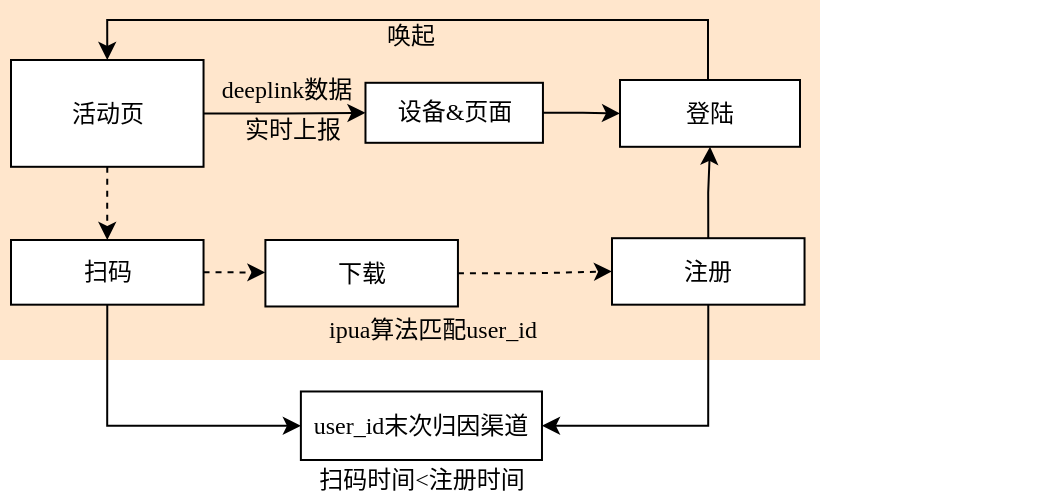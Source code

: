 <mxfile version="21.0.4" type="github">
  <diagram name="第 1 页" id="nfjLG6z6RxA7ImRb_6_W">
    <mxGraphModel dx="1621" dy="515" grid="1" gridSize="10" guides="1" tooltips="1" connect="1" arrows="1" fold="1" page="1" pageScale="1" pageWidth="827" pageHeight="1169" math="0" shadow="0">
      <root>
        <mxCell id="0" />
        <mxCell id="1" parent="0" />
        <mxCell id="Ae2xsXDVZNMWskplE-0U-3" value="" style="group;fontFamily=微软雅黑;" parent="1" connectable="0" vertex="1">
          <mxGeometry x="-86" y="310" width="522.277" height="170" as="geometry" />
        </mxCell>
        <mxCell id="Ae2xsXDVZNMWskplE-0U-4" value="扫码时间&amp;lt;注册时间" style="text;html=1;strokeColor=none;fillColor=none;align=center;verticalAlign=middle;whiteSpace=wrap;rounded=0;dashed=1;fontSize=12;fontFamily=微软雅黑;" parent="Ae2xsXDVZNMWskplE-0U-3" diagramCategory="general" diagramName="text" vertex="1">
          <mxGeometry x="128.843" y="159.998" width="163.75" as="geometry" />
        </mxCell>
        <mxCell id="Ae2xsXDVZNMWskplE-0U-5" value="" style="rounded=0;whiteSpace=wrap;html=1;dashed=1;fontSize=14;fillColor=#ffe6cc;strokeColor=none;fontFamily=微软雅黑;" parent="Ae2xsXDVZNMWskplE-0U-3" diagramCategory="general" diagramName="Rectangle" vertex="1">
          <mxGeometry y="-80" width="410" height="180" as="geometry" />
        </mxCell>
        <mxCell id="wi1eikMVPGR7oDqSvPlh-29" style="edgeStyle=orthogonalEdgeStyle;rounded=0;orthogonalLoop=1;jettySize=auto;html=1;exitX=1;exitY=0.5;exitDx=0;exitDy=0;entryX=0;entryY=0.5;entryDx=0;entryDy=0;dashed=1;fontFamily=微软雅黑;" edge="1" parent="Ae2xsXDVZNMWskplE-0U-3" source="Ae2xsXDVZNMWskplE-0U-8" target="Ae2xsXDVZNMWskplE-0U-12">
          <mxGeometry relative="1" as="geometry" />
        </mxCell>
        <mxCell id="Ae2xsXDVZNMWskplE-0U-8" value="下载" style="rounded=0;whiteSpace=wrap;html=1;fontFamily=微软雅黑;" parent="Ae2xsXDVZNMWskplE-0U-3" diagramCategory="general" diagramName="Rectangle" vertex="1">
          <mxGeometry x="132.7" y="40" width="96.27" height="33.24" as="geometry" />
        </mxCell>
        <mxCell id="Ae2xsXDVZNMWskplE-0U-9" style="edgeStyle=orthogonalEdgeStyle;rounded=0;orthogonalLoop=1;jettySize=auto;html=1;exitX=1;exitY=0.5;exitDx=0;exitDy=0;entryX=0;entryY=0.5;entryDx=0;entryDy=0;fontSize=14;dashed=1;fontFamily=微软雅黑;" parent="Ae2xsXDVZNMWskplE-0U-3" source="Ae2xsXDVZNMWskplE-0U-10" target="Ae2xsXDVZNMWskplE-0U-8" edge="1">
          <mxGeometry relative="1" as="geometry" />
        </mxCell>
        <mxCell id="wi1eikMVPGR7oDqSvPlh-38" style="edgeStyle=orthogonalEdgeStyle;rounded=0;orthogonalLoop=1;jettySize=auto;html=1;exitX=0.5;exitY=1;exitDx=0;exitDy=0;entryX=0;entryY=0.5;entryDx=0;entryDy=0;" edge="1" parent="Ae2xsXDVZNMWskplE-0U-3" source="Ae2xsXDVZNMWskplE-0U-10" target="Ae2xsXDVZNMWskplE-0U-14">
          <mxGeometry relative="1" as="geometry" />
        </mxCell>
        <mxCell id="Ae2xsXDVZNMWskplE-0U-10" value="扫码" style="rounded=0;whiteSpace=wrap;html=1;fontFamily=微软雅黑;" parent="Ae2xsXDVZNMWskplE-0U-3" diagramCategory="general" diagramName="Rectangle" vertex="1">
          <mxGeometry x="5.5" y="40" width="96.27" height="32.34" as="geometry" />
        </mxCell>
        <mxCell id="Ae2xsXDVZNMWskplE-0U-11" value="&lt;font style=&quot;font-size: 12px;&quot;&gt;ipua算法匹配user_id&lt;/font&gt;" style="text;html=1;strokeColor=none;fillColor=none;align=center;verticalAlign=middle;whiteSpace=wrap;rounded=0;dashed=1;fontSize=14;fontFamily=微软雅黑;" parent="Ae2xsXDVZNMWskplE-0U-3" diagramCategory="general" diagramName="text" vertex="1">
          <mxGeometry x="116.004" y="77.765" width="200.816" height="14.465" as="geometry" />
        </mxCell>
        <mxCell id="wi1eikMVPGR7oDqSvPlh-36" style="edgeStyle=orthogonalEdgeStyle;rounded=0;orthogonalLoop=1;jettySize=auto;html=1;exitX=0.5;exitY=0;exitDx=0;exitDy=0;entryX=0.5;entryY=1;entryDx=0;entryDy=0;" edge="1" parent="Ae2xsXDVZNMWskplE-0U-3" source="Ae2xsXDVZNMWskplE-0U-12" target="wi1eikMVPGR7oDqSvPlh-28">
          <mxGeometry relative="1" as="geometry" />
        </mxCell>
        <mxCell id="Ae2xsXDVZNMWskplE-0U-12" value="注册" style="rounded=0;whiteSpace=wrap;html=1;fontFamily=微软雅黑;" parent="Ae2xsXDVZNMWskplE-0U-3" diagramCategory="general" diagramName="Rectangle" vertex="1">
          <mxGeometry x="306" y="39.1" width="96.27" height="33.24" as="geometry" />
        </mxCell>
        <mxCell id="Ae2xsXDVZNMWskplE-0U-14" value="&lt;font style=&quot;font-size: 12px;&quot;&gt;user_id末次归因渠道&lt;/font&gt;" style="rounded=0;whiteSpace=wrap;html=1;fontSize=14;fontFamily=微软雅黑;" parent="Ae2xsXDVZNMWskplE-0U-3" diagramCategory="general" diagramName="Rectangle" vertex="1">
          <mxGeometry x="150.44" y="115.74" width="120.55" height="34.26" as="geometry" />
        </mxCell>
        <mxCell id="Ae2xsXDVZNMWskplE-0U-16" style="edgeStyle=orthogonalEdgeStyle;rounded=0;orthogonalLoop=1;jettySize=auto;html=1;exitX=0.5;exitY=1;exitDx=0;exitDy=0;entryX=1;entryY=0.5;entryDx=0;entryDy=0;fontSize=14;fontFamily=微软雅黑;" parent="Ae2xsXDVZNMWskplE-0U-3" source="Ae2xsXDVZNMWskplE-0U-12" target="Ae2xsXDVZNMWskplE-0U-14" edge="1">
          <mxGeometry relative="1" as="geometry" />
        </mxCell>
        <mxCell id="wi1eikMVPGR7oDqSvPlh-16" value="活动页" style="rounded=0;whiteSpace=wrap;html=1;fontFamily=微软雅黑;" diagramCategory="general" diagramName="Rectangle" vertex="1" parent="Ae2xsXDVZNMWskplE-0U-3">
          <mxGeometry x="5.5" y="-50" width="96.27" height="53.4" as="geometry" />
        </mxCell>
        <mxCell id="wi1eikMVPGR7oDqSvPlh-17" style="edgeStyle=orthogonalEdgeStyle;rounded=0;orthogonalLoop=1;jettySize=auto;html=1;exitX=0.5;exitY=1;exitDx=0;exitDy=0;fontFamily=微软雅黑;dashed=1;" edge="1" parent="Ae2xsXDVZNMWskplE-0U-3" source="wi1eikMVPGR7oDqSvPlh-16" target="Ae2xsXDVZNMWskplE-0U-10">
          <mxGeometry relative="1" as="geometry" />
        </mxCell>
        <mxCell id="wi1eikMVPGR7oDqSvPlh-28" value="登陆" style="rounded=0;whiteSpace=wrap;html=1;fontFamily=微软雅黑;" diagramCategory="general" diagramName="Rectangle" vertex="1" parent="Ae2xsXDVZNMWskplE-0U-3">
          <mxGeometry x="310" y="-40" width="90" height="33.4" as="geometry" />
        </mxCell>
        <mxCell id="wi1eikMVPGR7oDqSvPlh-33" style="edgeStyle=orthogonalEdgeStyle;rounded=0;orthogonalLoop=1;jettySize=auto;html=1;entryX=0.5;entryY=0;entryDx=0;entryDy=0;exitX=0.5;exitY=0;exitDx=0;exitDy=0;" edge="1" parent="Ae2xsXDVZNMWskplE-0U-3" source="wi1eikMVPGR7oDqSvPlh-28" target="wi1eikMVPGR7oDqSvPlh-16">
          <mxGeometry relative="1" as="geometry">
            <Array as="points">
              <mxPoint x="354" y="-70" />
              <mxPoint x="54" y="-70" />
            </Array>
          </mxGeometry>
        </mxCell>
        <mxCell id="wi1eikMVPGR7oDqSvPlh-23" value="&lt;font&gt;实时上报&lt;/font&gt;" style="text;html=1;strokeColor=none;fillColor=none;align=center;verticalAlign=middle;whiteSpace=wrap;rounded=0;fontFamily=微软雅黑;" vertex="1" parent="Ae2xsXDVZNMWskplE-0U-3">
          <mxGeometry x="113" y="-30" width="66.74" height="30" as="geometry" />
        </mxCell>
        <mxCell id="wi1eikMVPGR7oDqSvPlh-20" value="设备&amp;amp;页面" style="rounded=0;whiteSpace=wrap;html=1;fontFamily=微软雅黑;" diagramCategory="general" diagramName="Rectangle" vertex="1" parent="Ae2xsXDVZNMWskplE-0U-3">
          <mxGeometry x="182.74" y="-38.6" width="88.73" height="30" as="geometry" />
        </mxCell>
        <mxCell id="wi1eikMVPGR7oDqSvPlh-21" style="edgeStyle=orthogonalEdgeStyle;rounded=0;orthogonalLoop=1;jettySize=auto;html=1;exitX=1;exitY=0.5;exitDx=0;exitDy=0;fontFamily=微软雅黑;" edge="1" parent="Ae2xsXDVZNMWskplE-0U-3" source="wi1eikMVPGR7oDqSvPlh-16" target="wi1eikMVPGR7oDqSvPlh-20">
          <mxGeometry relative="1" as="geometry" />
        </mxCell>
        <mxCell id="wi1eikMVPGR7oDqSvPlh-41" style="edgeStyle=orthogonalEdgeStyle;rounded=0;orthogonalLoop=1;jettySize=auto;html=1;exitX=1;exitY=0.5;exitDx=0;exitDy=0;" edge="1" parent="Ae2xsXDVZNMWskplE-0U-3" source="wi1eikMVPGR7oDqSvPlh-20" target="wi1eikMVPGR7oDqSvPlh-28">
          <mxGeometry relative="1" as="geometry" />
        </mxCell>
        <mxCell id="wi1eikMVPGR7oDqSvPlh-26" value="deeplink数据" style="text;html=1;strokeColor=none;fillColor=none;align=center;verticalAlign=middle;whiteSpace=wrap;rounded=0;fontFamily=微软雅黑;" vertex="1" parent="1">
          <mxGeometry x="18" y="260" width="78.53" height="30" as="geometry" />
        </mxCell>
        <mxCell id="wi1eikMVPGR7oDqSvPlh-34" value="唤起" style="text;html=1;strokeColor=none;fillColor=none;align=center;verticalAlign=middle;whiteSpace=wrap;rounded=0;fontFamily=微软雅黑;" vertex="1" parent="1">
          <mxGeometry x="80" y="233" width="78.53" height="30" as="geometry" />
        </mxCell>
      </root>
    </mxGraphModel>
  </diagram>
</mxfile>
